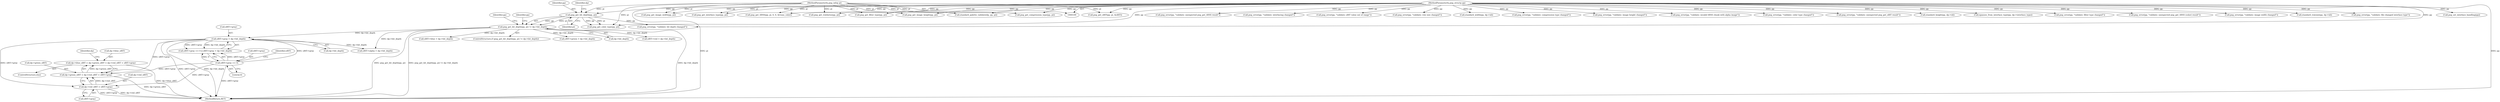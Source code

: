 digraph "0_Android_9d4853418ab2f754c2b63e091c29c5529b8b86ca_132@pointer" {
"1000332" [label="(Call,dp->blue_sBIT = dp->green_sBIT = dp->red_sBIT = sBIT->gray)"];
"1000336" [label="(Call,dp->green_sBIT = dp->red_sBIT = sBIT->gray)"];
"1000340" [label="(Call,dp->red_sBIT = sBIT->gray)"];
"1000321" [label="(Call,sBIT->gray > dp->bit_depth)"];
"1000316" [label="(Call,sBIT->gray == 0)"];
"1000115" [label="(Call,png_get_bit_depth(pp, pi) != dp->bit_depth)"];
"1000116" [label="(Call,png_get_bit_depth(pp, pi))"];
"1000111" [label="(MethodParameterIn,png_structp pp)"];
"1000112" [label="(MethodParameterIn,png_infop pi)"];
"1000519" [label="(Call,png_set_interlace_handling(pp))"];
"1000138" [label="(Call,png_get_filter_type(pp, pi))"];
"1000492" [label="(Call,png_error(pp, \"validate: unexpected png_get_tRNS result\"))"];
"1000322" [label="(Call,sBIT->gray)"];
"1000153" [label="(Call,png_error(pp, \"validate: interlacing changed\"))"];
"1000381" [label="(Call,png_error(pp, \"validate: sBIT value out of range\"))"];
"1000340" [label="(Call,dp->red_sBIT = sBIT->gray)"];
"1000394" [label="(Call,png_error(pp, \"validate: row size changed\"))"];
"1000294" [label="(Call,sBIT->blue > dp->bit_depth)"];
"1000147" [label="(Call,png_get_interlace_type(pp, pi))"];
"1000158" [label="(Call,png_get_compression_type(pp, pi))"];
"1000317" [label="(Call,sBIT->gray)"];
"1000114" [label="(ControlStructure,if (png_get_bit_depth(pp, pi) != dp->bit_depth))"];
"1000336" [label="(Call,dp->green_sBIT = dp->red_sBIT = sBIT->gray)"];
"1000112" [label="(MethodParameterIn,png_infop pi)"];
"1000177" [label="(Call,standard_width(pp, dp->id))"];
"1000115" [label="(Call,png_get_bit_depth(pp, pi) != dp->bit_depth)"];
"1000162" [label="(Call,png_error(pp, \"validate: compression type changed\"))"];
"1000202" [label="(Call,png_error(pp, \"validate: image height changed\"))"];
"1000169" [label="(Call,png_get_image_width(pp, pi))"];
"1000325" [label="(Call,dp->bit_depth)"];
"1000116" [label="(Call,png_get_bit_depth(pp, pi))"];
"1000122" [label="(Call,png_error(pp, \"validate: bit depth changed\"))"];
"1000118" [label="(Identifier,pi)"];
"1000524" [label="(MethodReturn,RET)"];
"1000386" [label="(Call,png_get_rowbytes(pp, pi))"];
"1000323" [label="(Identifier,sBIT)"];
"1000111" [label="(MethodParameterIn,png_structp pp)"];
"1000397" [label="(Call,standard_palette_validate(dp, pp, pi))"];
"1000497" [label="(Call,png_error(pp, \"validate: invalid tRNS chunk with alpha image\"))"];
"1000212" [label="(Call,png_get_sBIT(pp, pi, &sBIT))"];
"1000269" [label="(Call,sBIT->green > dp->bit_depth)"];
"1000133" [label="(Call,png_error(pp, \"validate: color type changed\"))"];
"1000227" [label="(Call,png_error(pp, \"validate: unexpected png_get_sBIT result\"))"];
"1000197" [label="(Call,standard_height(pp, dp->id))"];
"1000504" [label="(Call,npasses_from_interlace_type(pp, dp->interlace_type))"];
"1000337" [label="(Call,dp->green_sBIT)"];
"1000119" [label="(Call,dp->bit_depth)"];
"1000321" [label="(Call,sBIT->gray > dp->bit_depth)"];
"1000315" [label="(Call,sBIT->gray == 0 || sBIT->gray > dp->bit_depth)"];
"1000244" [label="(Call,sBIT->red > dp->bit_depth)"];
"1000117" [label="(Identifier,pp)"];
"1000344" [label="(Call,sBIT->gray)"];
"1000120" [label="(Identifier,dp)"];
"1000127" [label="(Call,png_get_color_type(pp, pi))"];
"1000142" [label="(Call,png_error(pp, \"validate: filter type changed\"))"];
"1000421" [label="(Call,png_error(pp, \"validate: unexpected png_get_tRNS (color) result\"))"];
"1000408" [label="(Call,png_get_tRNS(pp, pi, 0, 0, &trans_color))"];
"1000182" [label="(Call,png_error(pp, \"validate: image width changed\"))"];
"1000320" [label="(Literal,0)"];
"1000123" [label="(Identifier,pp)"];
"1000361" [label="(Call,sBIT->alpha > dp->bit_depth)"];
"1000350" [label="(Identifier,dp)"];
"1000316" [label="(Call,sBIT->gray == 0)"];
"1000341" [label="(Call,dp->red_sBIT)"];
"1000189" [label="(Call,png_get_image_height(pp, pi))"];
"1000331" [label="(ControlStructure,else)"];
"1000389" [label="(Call,standard_rowsize(pp, dp->id))"];
"1000521" [label="(Call,png_error(pp, \"validate: file changed interlace type\"))"];
"1000128" [label="(Identifier,pp)"];
"1000332" [label="(Call,dp->blue_sBIT = dp->green_sBIT = dp->red_sBIT = sBIT->gray)"];
"1000333" [label="(Call,dp->blue_sBIT)"];
"1000332" -> "1000331"  [label="AST: "];
"1000332" -> "1000336"  [label="CFG: "];
"1000333" -> "1000332"  [label="AST: "];
"1000336" -> "1000332"  [label="AST: "];
"1000350" -> "1000332"  [label="CFG: "];
"1000332" -> "1000524"  [label="DDG: dp->blue_sBIT"];
"1000336" -> "1000332"  [label="DDG: dp->green_sBIT"];
"1000336" -> "1000340"  [label="CFG: "];
"1000337" -> "1000336"  [label="AST: "];
"1000340" -> "1000336"  [label="AST: "];
"1000336" -> "1000524"  [label="DDG: dp->green_sBIT"];
"1000340" -> "1000336"  [label="DDG: dp->red_sBIT"];
"1000321" -> "1000336"  [label="DDG: sBIT->gray"];
"1000316" -> "1000336"  [label="DDG: sBIT->gray"];
"1000340" -> "1000344"  [label="CFG: "];
"1000341" -> "1000340"  [label="AST: "];
"1000344" -> "1000340"  [label="AST: "];
"1000340" -> "1000524"  [label="DDG: sBIT->gray"];
"1000340" -> "1000524"  [label="DDG: dp->red_sBIT"];
"1000321" -> "1000340"  [label="DDG: sBIT->gray"];
"1000316" -> "1000340"  [label="DDG: sBIT->gray"];
"1000321" -> "1000315"  [label="AST: "];
"1000321" -> "1000325"  [label="CFG: "];
"1000322" -> "1000321"  [label="AST: "];
"1000325" -> "1000321"  [label="AST: "];
"1000315" -> "1000321"  [label="CFG: "];
"1000321" -> "1000524"  [label="DDG: sBIT->gray"];
"1000321" -> "1000524"  [label="DDG: dp->bit_depth"];
"1000321" -> "1000315"  [label="DDG: sBIT->gray"];
"1000321" -> "1000315"  [label="DDG: dp->bit_depth"];
"1000316" -> "1000321"  [label="DDG: sBIT->gray"];
"1000115" -> "1000321"  [label="DDG: dp->bit_depth"];
"1000321" -> "1000361"  [label="DDG: dp->bit_depth"];
"1000316" -> "1000315"  [label="AST: "];
"1000316" -> "1000320"  [label="CFG: "];
"1000317" -> "1000316"  [label="AST: "];
"1000320" -> "1000316"  [label="AST: "];
"1000323" -> "1000316"  [label="CFG: "];
"1000315" -> "1000316"  [label="CFG: "];
"1000316" -> "1000524"  [label="DDG: sBIT->gray"];
"1000316" -> "1000315"  [label="DDG: sBIT->gray"];
"1000316" -> "1000315"  [label="DDG: 0"];
"1000115" -> "1000114"  [label="AST: "];
"1000115" -> "1000119"  [label="CFG: "];
"1000116" -> "1000115"  [label="AST: "];
"1000119" -> "1000115"  [label="AST: "];
"1000123" -> "1000115"  [label="CFG: "];
"1000128" -> "1000115"  [label="CFG: "];
"1000115" -> "1000524"  [label="DDG: png_get_bit_depth(pp, pi) != dp->bit_depth"];
"1000115" -> "1000524"  [label="DDG: dp->bit_depth"];
"1000115" -> "1000524"  [label="DDG: png_get_bit_depth(pp, pi)"];
"1000116" -> "1000115"  [label="DDG: pp"];
"1000116" -> "1000115"  [label="DDG: pi"];
"1000115" -> "1000244"  [label="DDG: dp->bit_depth"];
"1000115" -> "1000269"  [label="DDG: dp->bit_depth"];
"1000115" -> "1000294"  [label="DDG: dp->bit_depth"];
"1000115" -> "1000361"  [label="DDG: dp->bit_depth"];
"1000116" -> "1000118"  [label="CFG: "];
"1000117" -> "1000116"  [label="AST: "];
"1000118" -> "1000116"  [label="AST: "];
"1000120" -> "1000116"  [label="CFG: "];
"1000111" -> "1000116"  [label="DDG: pp"];
"1000112" -> "1000116"  [label="DDG: pi"];
"1000116" -> "1000122"  [label="DDG: pp"];
"1000116" -> "1000127"  [label="DDG: pp"];
"1000116" -> "1000127"  [label="DDG: pi"];
"1000111" -> "1000109"  [label="AST: "];
"1000111" -> "1000524"  [label="DDG: pp"];
"1000111" -> "1000122"  [label="DDG: pp"];
"1000111" -> "1000127"  [label="DDG: pp"];
"1000111" -> "1000133"  [label="DDG: pp"];
"1000111" -> "1000138"  [label="DDG: pp"];
"1000111" -> "1000142"  [label="DDG: pp"];
"1000111" -> "1000147"  [label="DDG: pp"];
"1000111" -> "1000153"  [label="DDG: pp"];
"1000111" -> "1000158"  [label="DDG: pp"];
"1000111" -> "1000162"  [label="DDG: pp"];
"1000111" -> "1000169"  [label="DDG: pp"];
"1000111" -> "1000177"  [label="DDG: pp"];
"1000111" -> "1000182"  [label="DDG: pp"];
"1000111" -> "1000189"  [label="DDG: pp"];
"1000111" -> "1000197"  [label="DDG: pp"];
"1000111" -> "1000202"  [label="DDG: pp"];
"1000111" -> "1000212"  [label="DDG: pp"];
"1000111" -> "1000227"  [label="DDG: pp"];
"1000111" -> "1000381"  [label="DDG: pp"];
"1000111" -> "1000386"  [label="DDG: pp"];
"1000111" -> "1000389"  [label="DDG: pp"];
"1000111" -> "1000394"  [label="DDG: pp"];
"1000111" -> "1000397"  [label="DDG: pp"];
"1000111" -> "1000408"  [label="DDG: pp"];
"1000111" -> "1000421"  [label="DDG: pp"];
"1000111" -> "1000492"  [label="DDG: pp"];
"1000111" -> "1000497"  [label="DDG: pp"];
"1000111" -> "1000504"  [label="DDG: pp"];
"1000111" -> "1000519"  [label="DDG: pp"];
"1000111" -> "1000521"  [label="DDG: pp"];
"1000112" -> "1000109"  [label="AST: "];
"1000112" -> "1000524"  [label="DDG: pi"];
"1000112" -> "1000127"  [label="DDG: pi"];
"1000112" -> "1000138"  [label="DDG: pi"];
"1000112" -> "1000147"  [label="DDG: pi"];
"1000112" -> "1000158"  [label="DDG: pi"];
"1000112" -> "1000169"  [label="DDG: pi"];
"1000112" -> "1000189"  [label="DDG: pi"];
"1000112" -> "1000212"  [label="DDG: pi"];
"1000112" -> "1000386"  [label="DDG: pi"];
"1000112" -> "1000397"  [label="DDG: pi"];
"1000112" -> "1000408"  [label="DDG: pi"];
}
